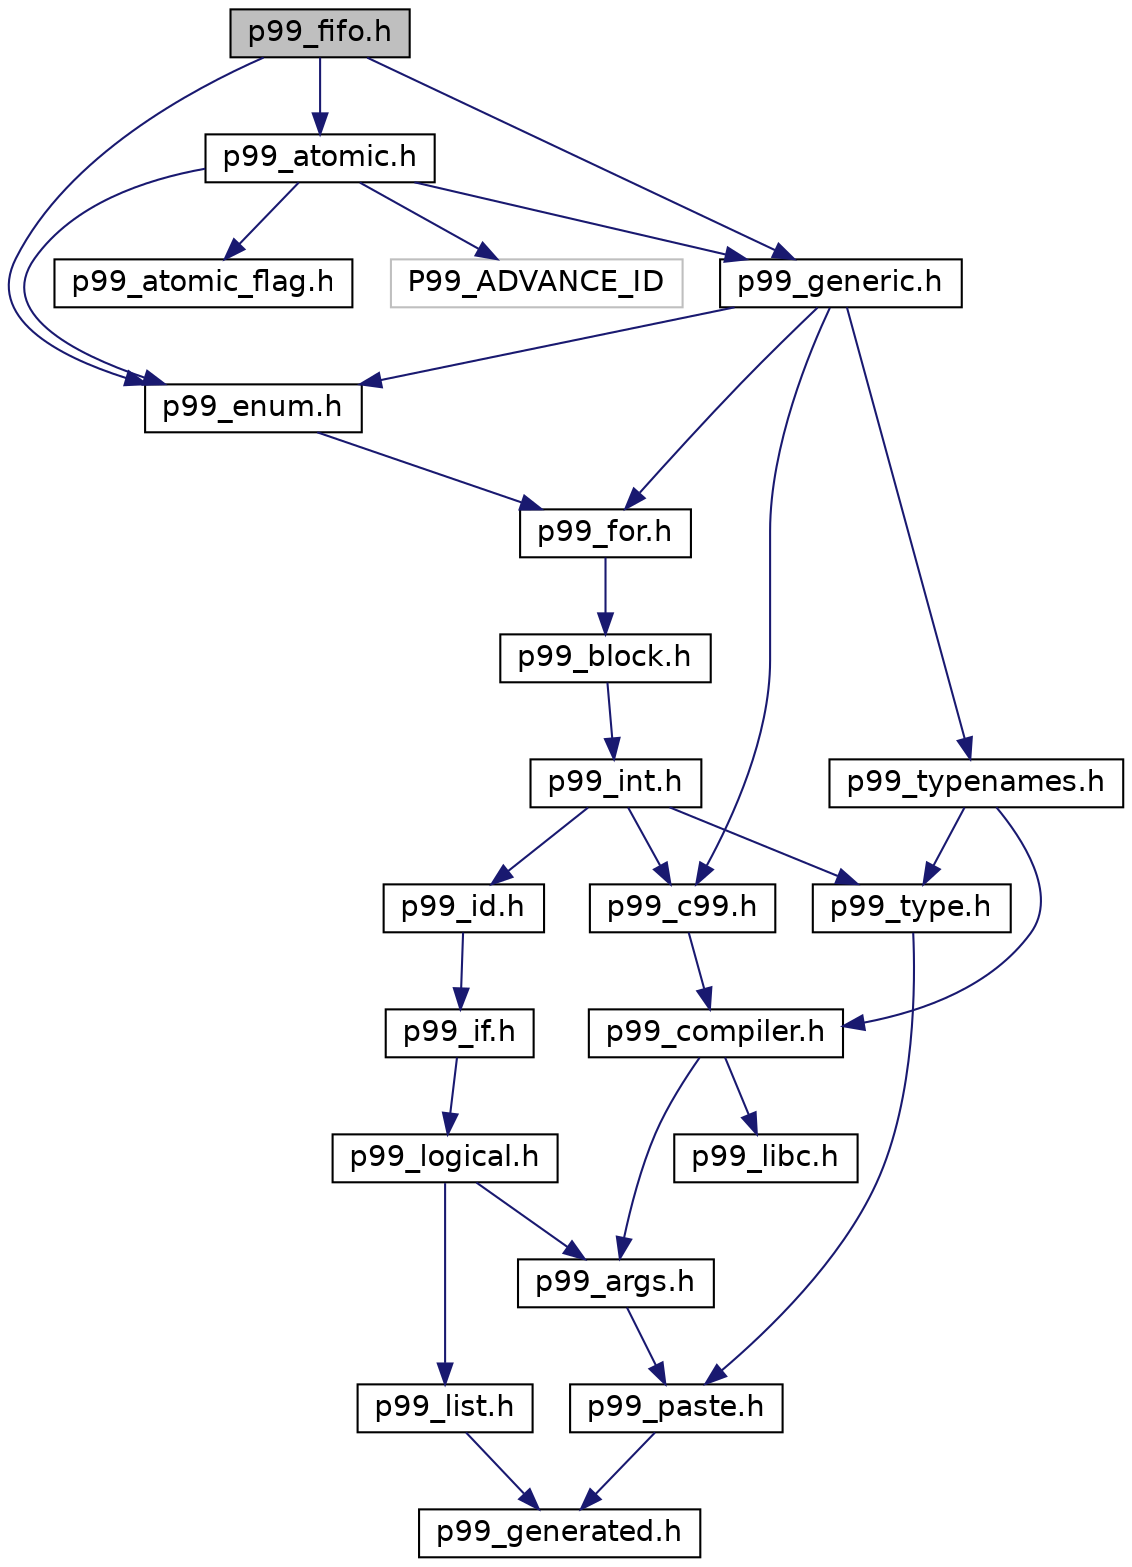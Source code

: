 digraph "p99_fifo.h"
{
 // LATEX_PDF_SIZE
  edge [fontname="Helvetica",fontsize="14",labelfontname="Helvetica",labelfontsize="14"];
  node [fontname="Helvetica",fontsize="14",shape=record];
  Node1 [label="p99_fifo.h",height=0.2,width=0.4,color="black", fillcolor="grey75", style="filled", fontcolor="black",tooltip=" "];
  Node1 -> Node2 [color="midnightblue",fontsize="14",style="solid",fontname="Helvetica"];
  Node2 [label="p99_enum.h",height=0.2,width=0.4,color="black", fillcolor="white", style="filled",URL="$p99__enum_8h.html",tooltip=" "];
  Node2 -> Node3 [color="midnightblue",fontsize="14",style="solid",fontname="Helvetica"];
  Node3 [label="p99_for.h",height=0.2,width=0.4,color="black", fillcolor="white", style="filled",URL="$p99__for_8h.html",tooltip="A preprocessor for loop implementation and some derived list handling macros."];
  Node3 -> Node4 [color="midnightblue",fontsize="14",style="solid",fontname="Helvetica"];
  Node4 [label="p99_block.h",height=0.2,width=0.4,color="black", fillcolor="white", style="filled",URL="$p99__block_8h.html",tooltip="Macros that implement controlling blocks."];
  Node4 -> Node5 [color="midnightblue",fontsize="14",style="solid",fontname="Helvetica"];
  Node5 [label="p99_int.h",height=0.2,width=0.4,color="black", fillcolor="white", style="filled",URL="$p99__int_8h.html",tooltip="Macros handling integer types and initialization."];
  Node5 -> Node6 [color="midnightblue",fontsize="14",style="solid",fontname="Helvetica"];
  Node6 [label="p99_c99.h",height=0.2,width=0.4,color="black", fillcolor="white", style="filled",URL="$p99__c99_8h.html",tooltip="C99 specific include files that are required by the standard."];
  Node6 -> Node7 [color="midnightblue",fontsize="14",style="solid",fontname="Helvetica"];
  Node7 [label="p99_compiler.h",height=0.2,width=0.4,color="black", fillcolor="white", style="filled",URL="$p99__compiler_8h.html",tooltip="Group compiler dependencies together in one file."];
  Node7 -> Node8 [color="midnightblue",fontsize="14",style="solid",fontname="Helvetica"];
  Node8 [label="p99_args.h",height=0.2,width=0.4,color="black", fillcolor="white", style="filled",URL="$p99__args_8h.html",tooltip="Providing macros that handle variadic macro argument lists."];
  Node8 -> Node9 [color="midnightblue",fontsize="14",style="solid",fontname="Helvetica"];
  Node9 [label="p99_paste.h",height=0.2,width=0.4,color="black", fillcolor="white", style="filled",URL="$p99__paste_8h.html",tooltip="macros that paste tokens in a predictable way"];
  Node9 -> Node10 [color="midnightblue",fontsize="14",style="solid",fontname="Helvetica"];
  Node10 [label="p99_generated.h",height=0.2,width=0.4,color="black", fillcolor="white", style="filled",URL="$p99__generated_8h.html",tooltip="automatically generated macros to handle variadic macros."];
  Node7 -> Node11 [color="midnightblue",fontsize="14",style="solid",fontname="Helvetica"];
  Node11 [label="p99_libc.h",height=0.2,width=0.4,color="black", fillcolor="white", style="filled",URL="$p99__libc_8h.html",tooltip="Group C library dependencies together in one file."];
  Node5 -> Node12 [color="midnightblue",fontsize="14",style="solid",fontname="Helvetica"];
  Node12 [label="p99_id.h",height=0.2,width=0.4,color="black", fillcolor="white", style="filled",URL="$p99__id_8h.html",tooltip="Implement a simple FILEID that changes each time this file is included somewhere."];
  Node12 -> Node13 [color="midnightblue",fontsize="14",style="solid",fontname="Helvetica"];
  Node13 [label="p99_if.h",height=0.2,width=0.4,color="black", fillcolor="white", style="filled",URL="$p99__if_8h.html",tooltip="preprocessor conditionals to use inside macros"];
  Node13 -> Node14 [color="midnightblue",fontsize="14",style="solid",fontname="Helvetica"];
  Node14 [label="p99_logical.h",height=0.2,width=0.4,color="black", fillcolor="white", style="filled",URL="$p99__logical_8h.html",tooltip="macros to handle Boolean conditions at compile time."];
  Node14 -> Node8 [color="midnightblue",fontsize="14",style="solid",fontname="Helvetica"];
  Node14 -> Node15 [color="midnightblue",fontsize="14",style="solid",fontname="Helvetica"];
  Node15 [label="p99_list.h",height=0.2,width=0.4,color="black", fillcolor="white", style="filled",URL="$p99__list_8h.html",tooltip="Basis macros to process the parameter list of a variadic macro."];
  Node15 -> Node10 [color="midnightblue",fontsize="14",style="solid",fontname="Helvetica"];
  Node5 -> Node16 [color="midnightblue",fontsize="14",style="solid",fontname="Helvetica"];
  Node16 [label="p99_type.h",height=0.2,width=0.4,color="black", fillcolor="white", style="filled",URL="$p99__type_8h.html",tooltip=" "];
  Node16 -> Node9 [color="midnightblue",fontsize="14",style="solid",fontname="Helvetica"];
  Node1 -> Node17 [color="midnightblue",fontsize="14",style="solid",fontname="Helvetica"];
  Node17 [label="p99_generic.h",height=0.2,width=0.4,color="black", fillcolor="white", style="filled",URL="$p99__generic_8h.html",tooltip=" "];
  Node17 -> Node3 [color="midnightblue",fontsize="14",style="solid",fontname="Helvetica"];
  Node17 -> Node2 [color="midnightblue",fontsize="14",style="solid",fontname="Helvetica"];
  Node17 -> Node18 [color="midnightblue",fontsize="14",style="solid",fontname="Helvetica"];
  Node18 [label="p99_typenames.h",height=0.2,width=0.4,color="black", fillcolor="white", style="filled",URL="$p99__typenames_8h.html",tooltip="Declare types derived from the standard types."];
  Node18 -> Node7 [color="midnightblue",fontsize="14",style="solid",fontname="Helvetica"];
  Node18 -> Node16 [color="midnightblue",fontsize="14",style="solid",fontname="Helvetica"];
  Node17 -> Node6 [color="midnightblue",fontsize="14",style="solid",fontname="Helvetica"];
  Node1 -> Node19 [color="midnightblue",fontsize="14",style="solid",fontname="Helvetica"];
  Node19 [label="p99_atomic.h",height=0.2,width=0.4,color="black", fillcolor="white", style="filled",URL="$p99__atomic_8h.html",tooltip=" "];
  Node19 -> Node2 [color="midnightblue",fontsize="14",style="solid",fontname="Helvetica"];
  Node19 -> Node17 [color="midnightblue",fontsize="14",style="solid",fontname="Helvetica"];
  Node19 -> Node20 [color="midnightblue",fontsize="14",style="solid",fontname="Helvetica"];
  Node20 [label="P99_ADVANCE_ID",height=0.2,width=0.4,color="grey75", fillcolor="white", style="filled",tooltip=" "];
  Node19 -> Node21 [color="midnightblue",fontsize="14",style="solid",fontname="Helvetica"];
  Node21 [label="p99_atomic_flag.h",height=0.2,width=0.4,color="black", fillcolor="white", style="filled",URL="$p99__atomic__flag_8h.html",tooltip=" "];
}
